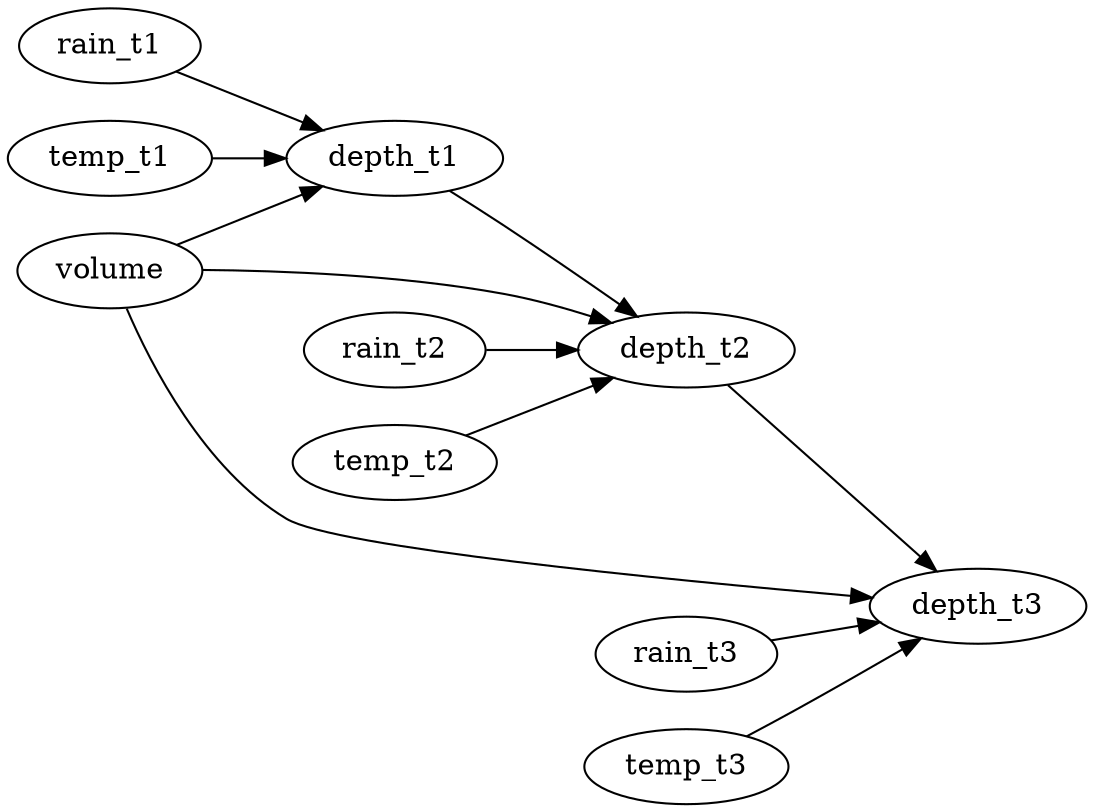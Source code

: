 digraph CausalGraph {
    rankdir=LR;
    volume -> depth_t1;
    volume -> depth_t2;
    volume -> depth_t3;

    rain_t1 -> depth_t1;
    temp_t1 -> depth_t1;

    rain_t2 -> depth_t2;
    temp_t2 -> depth_t2;

    rain_t3 -> depth_t3;
    temp_t3 -> depth_t3;

    depth_t1 -> depth_t2;
    depth_t2 -> depth_t3;
}